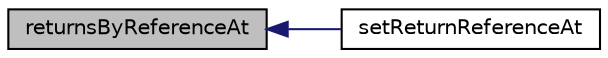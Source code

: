 digraph "returnsByReferenceAt"
{
  edge [fontname="Helvetica",fontsize="10",labelfontname="Helvetica",labelfontsize="10"];
  node [fontname="Helvetica",fontsize="10",shape=record];
  rankdir="LR";
  Node1 [label="returnsByReferenceAt",height=0.2,width=0.4,color="black", fillcolor="grey75", style="filled" fontcolor="black"];
  Node1 -> Node2 [dir="back",color="midnightblue",fontsize="10",style="solid",fontname="Helvetica"];
  Node2 [label="setReturnReferenceAt",height=0.2,width=0.4,color="black", fillcolor="white", style="filled",URL="$class_simple_mock.html#aa8067788bbd29e9649715e0caa0e274e"];
}

